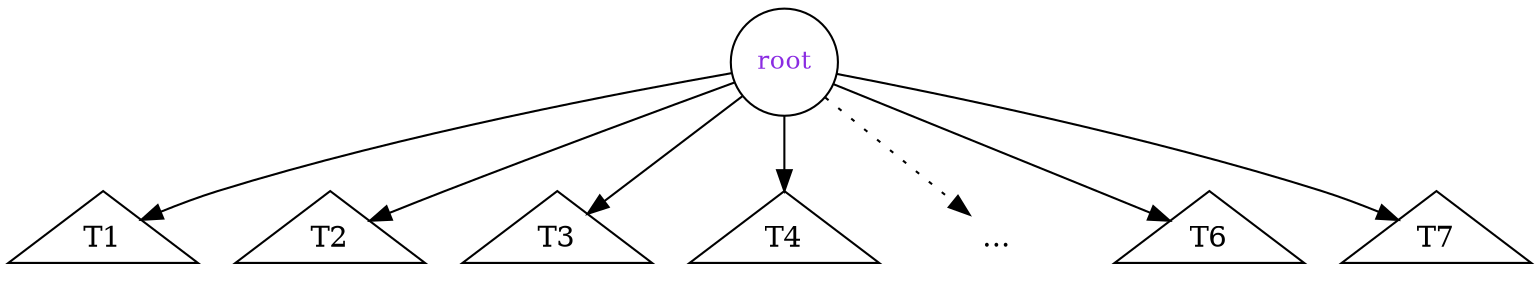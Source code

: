 digraph g {
	/* fontname: PMingLiU（新细明体）,MingLiU（细明体），DFKai-SB（标楷体）,SimHei（黑体），
				SimSun（宋体），NSimSun（新宋体），FangSong（仿宋），KaiTi（楷体），
				FangSong_GB2312（仿宋_GB2312），KaiTi_GB2312（楷体_GB2312），
				Microsoft JhengHei（微软正黑体），Microsoft YaHei（微软雅黑），LiSu（隶书）
	*/

	resolution=480;            //设置分辨率
	dpi = 320;                 //设置分辨率
	//node [fontname="SimHei",shape = record,height=.1];  //设置节点属性，这里设置字体为黑体
	edge [fontname="SimHei"];  // 设置边属性
	{
		root [label="root",shape = circle, fontcolor = blueviolet, fontsize = 12];//, color = blueviolet
		t1 [label="T1",shape=triangle];
		t2 [label="T2",shape=triangle];
		t3 [label="T3",shape=triangle];
		t4 [label="T4",shape=triangle];
		t5 [label="...",shape=triangle,color = white];
		t6 [label="T6",shape=triangle];
		t7 [label="T7",shape=triangle];
	}
	
	root -> t1;
	root -> t2;
	root -> t3;
	root -> t4;
	root->t5[style = dotted];//虚线
	root -> t6;
	root -> t7;
	
	//我的形状是多边形，有五条边，3条边框， 颜色的淡蓝色， 样式为填充
	//"root" -- "亚速海" [fontname="SimHei",shape=triangle];//, label = "刻赤海峡"
	//c[shape = polygon, sides = 4, skew= 0.4, lable = "hello world"];
	//"A"[shape=triangle]; //三角形
	//"B"[shape=triangle]; //三角形
}
//D:\dev\test\source\caozhilong.github.io\_dot>dot 04_01.dot -Tpng -o ../img/datauct/04_01.png
